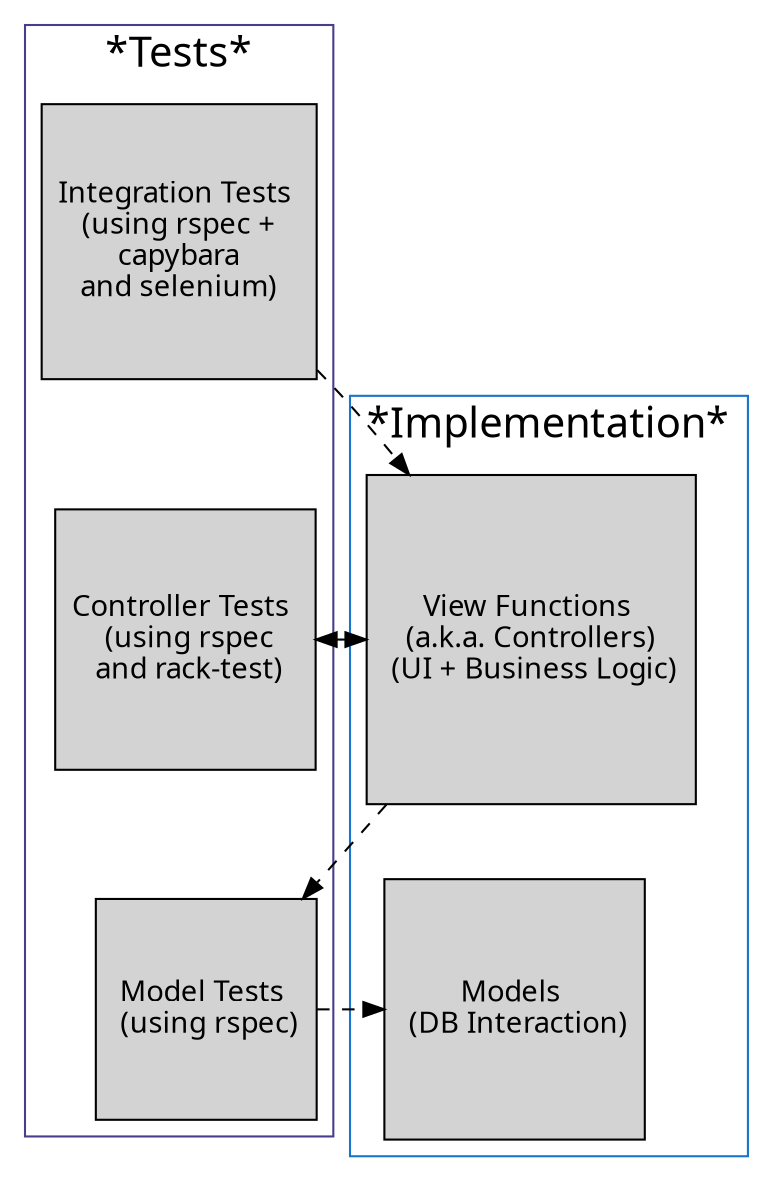# http://www.graphviz.org/content/cluster

digraph G {
  graph [fontname = "Handlee"];
  node [fontname = "Handlee"];
  edge [fontname = "Handlee", style=dashed];

  bgcolor=transparent;

  subgraph cluster_1 {
    node [style=filled];
    label = "*Implementation*";
    viewfunctions[shape=square, label="View Functions \n (a.k.a. Controllers) \n (UI + Business Logic)"]
    models[shape=square, label="Models \n (DB Interaction)"]
    fontsize = 20;
    color=dodgerblue3
  }


  subgraph cluster_2 {
    node [style=filled];
    integration[shape=square, label="Integration Tests \n (using rspec + \ncapybara\nand selenium)"]
    controllertests[shape=square, label="Controller Tests \n (using rspec\n and rack-test)"]
    modeltests[shape=square, label="Model Tests \n (using rspec)"]
    label = "*Tests*";
    fontsize = 20;
    color=darkslateblue
  }

  // ci_process[label="CI/CD service",shape=diamond]
  // local_main -> github_main [label = "git push origin main"]

    integration -> viewfunctions
    integration -> controllertests [style=invis]
    controllertests -> viewfunctions
    controllertests -> modeltests [style=invis]
    viewfunctions -> controllertests
    viewfunctions -> modeltests
    viewfunctions -> models [style=invis]
    modeltests -> models
}



